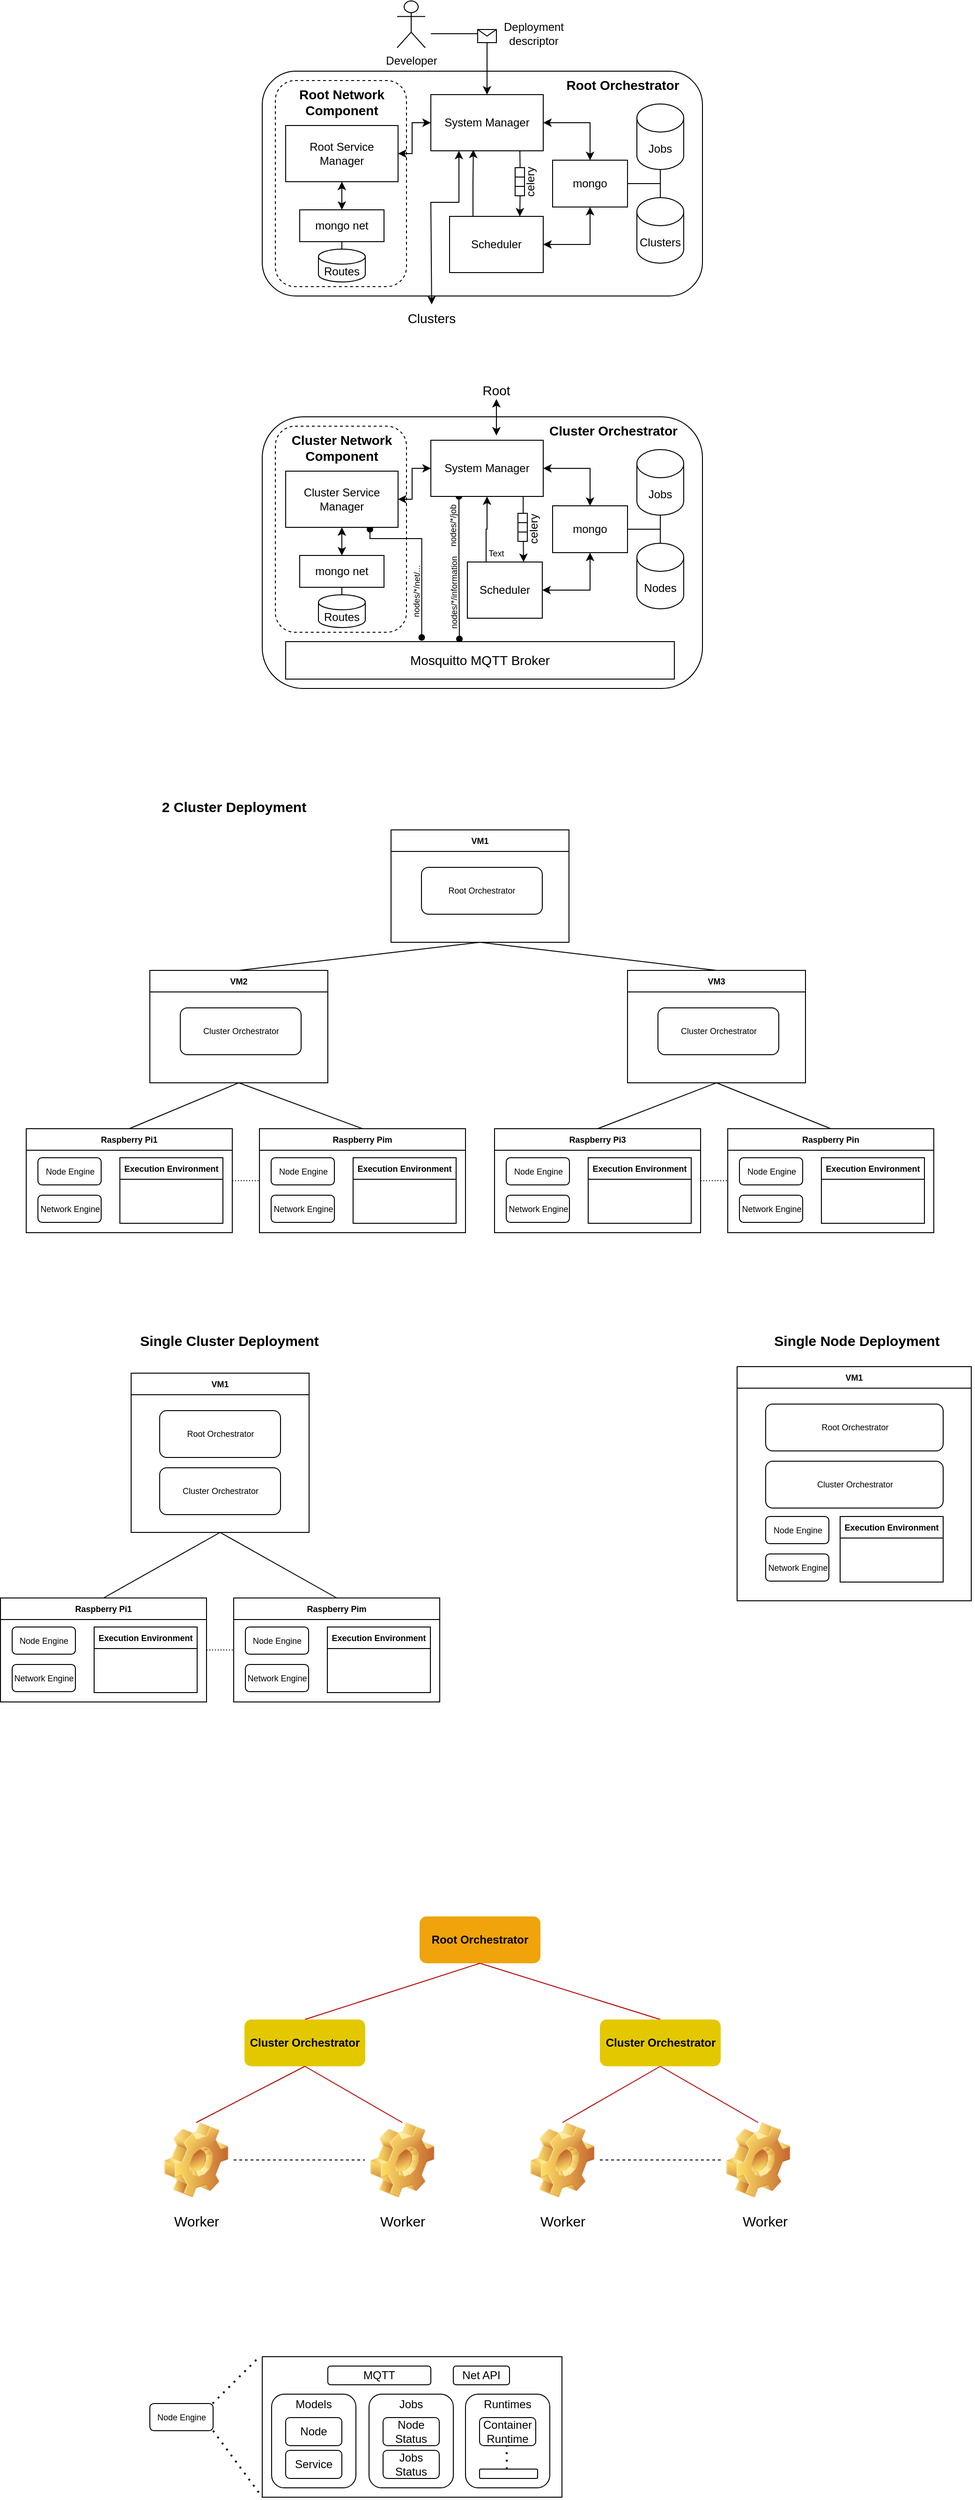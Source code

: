 <mxfile version="16.4.0" type="device"><diagram id="ZdwTuiK6LGV12zfFTO1-" name="Page-1"><mxGraphModel dx="1650" dy="1706" grid="1" gridSize="10" guides="1" tooltips="1" connect="1" arrows="1" fold="1" page="1" pageScale="1" pageWidth="827" pageHeight="1169" math="0" shadow="0"><root><mxCell id="0"/><mxCell id="1" parent="0"/><mxCell id="b5Y4_zGtjNbEffgwSiQB-1" value="" style="rounded=1;whiteSpace=wrap;html=1;" parent="1" vertex="1"><mxGeometry x="160" y="40" width="470" height="240" as="geometry"/></mxCell><mxCell id="b5Y4_zGtjNbEffgwSiQB-14" style="edgeStyle=orthogonalEdgeStyle;rounded=0;orthogonalLoop=1;jettySize=auto;html=1;entryX=0.75;entryY=0;entryDx=0;entryDy=0;endArrow=classic;endFill=1;" parent="1" target="b5Y4_zGtjNbEffgwSiQB-4" edge="1"><mxGeometry relative="1" as="geometry"><mxPoint x="435" y="120" as="sourcePoint"/></mxGeometry></mxCell><mxCell id="b5Y4_zGtjNbEffgwSiQB-27" style="edgeStyle=orthogonalEdgeStyle;rounded=0;orthogonalLoop=1;jettySize=auto;html=1;exitX=1;exitY=0.5;exitDx=0;exitDy=0;entryX=0.5;entryY=0;entryDx=0;entryDy=0;startArrow=classic;startFill=1;endArrow=classic;endFill=1;" parent="1" source="b5Y4_zGtjNbEffgwSiQB-2" target="b5Y4_zGtjNbEffgwSiQB-9" edge="1"><mxGeometry relative="1" as="geometry"/></mxCell><mxCell id="b5Y4_zGtjNbEffgwSiQB-2" value="System Manager" style="rounded=0;whiteSpace=wrap;html=1;" parent="1" vertex="1"><mxGeometry x="340" y="65" width="120" height="60" as="geometry"/></mxCell><mxCell id="b5Y4_zGtjNbEffgwSiQB-26" style="edgeStyle=orthogonalEdgeStyle;rounded=0;orthogonalLoop=1;jettySize=auto;html=1;exitX=1;exitY=0.5;exitDx=0;exitDy=0;endArrow=classic;endFill=1;startArrow=classic;startFill=1;" parent="1" source="b5Y4_zGtjNbEffgwSiQB-4" target="b5Y4_zGtjNbEffgwSiQB-9" edge="1"><mxGeometry relative="1" as="geometry"/></mxCell><mxCell id="b5Y4_zGtjNbEffgwSiQB-71" style="edgeStyle=orthogonalEdgeStyle;rounded=0;orthogonalLoop=1;jettySize=auto;html=1;exitX=0.25;exitY=0;exitDx=0;exitDy=0;entryX=0.378;entryY=0.981;entryDx=0;entryDy=0;entryPerimeter=0;fontSize=14;startArrow=none;startFill=0;endArrow=classic;endFill=1;" parent="1" source="b5Y4_zGtjNbEffgwSiQB-4" target="b5Y4_zGtjNbEffgwSiQB-2" edge="1"><mxGeometry relative="1" as="geometry"/></mxCell><mxCell id="b5Y4_zGtjNbEffgwSiQB-4" value="Scheduler" style="rounded=0;whiteSpace=wrap;html=1;" parent="1" vertex="1"><mxGeometry x="360" y="195" width="100" height="60" as="geometry"/></mxCell><mxCell id="b5Y4_zGtjNbEffgwSiQB-5" value="Jobs" style="shape=cylinder3;whiteSpace=wrap;html=1;boundedLbl=1;backgroundOutline=1;size=15;" parent="1" vertex="1"><mxGeometry x="560" y="75" width="50" height="70" as="geometry"/></mxCell><mxCell id="b5Y4_zGtjNbEffgwSiQB-7" value="" style="rounded=1;whiteSpace=wrap;html=1;dashed=1;" parent="1" vertex="1"><mxGeometry x="174" y="50" width="140" height="220" as="geometry"/></mxCell><mxCell id="b5Y4_zGtjNbEffgwSiQB-33" style="edgeStyle=orthogonalEdgeStyle;rounded=0;orthogonalLoop=1;jettySize=auto;html=1;exitX=0.5;exitY=1;exitDx=0;exitDy=0;entryX=0.5;entryY=0;entryDx=0;entryDy=0;startArrow=classic;startFill=1;endArrow=classic;endFill=1;" parent="1" source="b5Y4_zGtjNbEffgwSiQB-3" target="b5Y4_zGtjNbEffgwSiQB-31" edge="1"><mxGeometry relative="1" as="geometry"/></mxCell><mxCell id="b5Y4_zGtjNbEffgwSiQB-3" value="Root Service Manager" style="rounded=0;whiteSpace=wrap;html=1;" parent="1" vertex="1"><mxGeometry x="185" y="98" width="120" height="60" as="geometry"/></mxCell><mxCell id="b5Y4_zGtjNbEffgwSiQB-6" value="Routes" style="shape=cylinder3;whiteSpace=wrap;html=1;boundedLbl=1;backgroundOutline=1;size=8.0;" parent="1" vertex="1"><mxGeometry x="220" y="230" width="50" height="35" as="geometry"/></mxCell><mxCell id="b5Y4_zGtjNbEffgwSiQB-8" value="Clusters" style="shape=cylinder3;whiteSpace=wrap;html=1;boundedLbl=1;backgroundOutline=1;size=15;" parent="1" vertex="1"><mxGeometry x="560" y="175" width="50" height="70" as="geometry"/></mxCell><mxCell id="b5Y4_zGtjNbEffgwSiQB-11" style="edgeStyle=orthogonalEdgeStyle;rounded=0;orthogonalLoop=1;jettySize=auto;html=1;exitX=1;exitY=0.5;exitDx=0;exitDy=0;entryX=0.5;entryY=1;entryDx=0;entryDy=0;entryPerimeter=0;endArrow=none;endFill=0;" parent="1" source="b5Y4_zGtjNbEffgwSiQB-9" target="b5Y4_zGtjNbEffgwSiQB-5" edge="1"><mxGeometry relative="1" as="geometry"/></mxCell><mxCell id="b5Y4_zGtjNbEffgwSiQB-12" style="edgeStyle=orthogonalEdgeStyle;rounded=0;orthogonalLoop=1;jettySize=auto;html=1;exitX=1;exitY=0.5;exitDx=0;exitDy=0;entryX=0.5;entryY=0;entryDx=0;entryDy=0;entryPerimeter=0;endArrow=none;endFill=0;" parent="1" source="b5Y4_zGtjNbEffgwSiQB-9" target="b5Y4_zGtjNbEffgwSiQB-8" edge="1"><mxGeometry relative="1" as="geometry"/></mxCell><mxCell id="b5Y4_zGtjNbEffgwSiQB-9" value="mongo" style="rounded=0;whiteSpace=wrap;html=1;" parent="1" vertex="1"><mxGeometry x="470" y="135" width="80" height="50" as="geometry"/></mxCell><mxCell id="b5Y4_zGtjNbEffgwSiQB-24" value="" style="group" parent="1" vertex="1" connectable="0"><mxGeometry x="430" y="143" width="10" height="30" as="geometry"/></mxCell><mxCell id="b5Y4_zGtjNbEffgwSiQB-20" value="" style="rounded=0;whiteSpace=wrap;html=1;" parent="b5Y4_zGtjNbEffgwSiQB-24" vertex="1"><mxGeometry width="10" height="10" as="geometry"/></mxCell><mxCell id="b5Y4_zGtjNbEffgwSiQB-21" value="" style="rounded=0;whiteSpace=wrap;html=1;" parent="b5Y4_zGtjNbEffgwSiQB-24" vertex="1"><mxGeometry y="10" width="10" height="10" as="geometry"/></mxCell><mxCell id="b5Y4_zGtjNbEffgwSiQB-22" value="" style="rounded=0;whiteSpace=wrap;html=1;" parent="b5Y4_zGtjNbEffgwSiQB-24" vertex="1"><mxGeometry y="20" width="10" height="10" as="geometry"/></mxCell><mxCell id="b5Y4_zGtjNbEffgwSiQB-25" value="celery" style="text;html=1;strokeColor=none;fillColor=none;align=center;verticalAlign=middle;whiteSpace=wrap;rounded=0;rotation=-90;" parent="1" vertex="1"><mxGeometry x="409" y="148" width="75" height="20" as="geometry"/></mxCell><mxCell id="b5Y4_zGtjNbEffgwSiQB-29" style="edgeStyle=orthogonalEdgeStyle;rounded=0;orthogonalLoop=1;jettySize=auto;html=1;exitX=0;exitY=0.5;exitDx=0;exitDy=0;entryX=1;entryY=0.5;entryDx=0;entryDy=0;startArrow=classic;startFill=1;endArrow=classic;endFill=1;" parent="1" source="b5Y4_zGtjNbEffgwSiQB-2" target="b5Y4_zGtjNbEffgwSiQB-3" edge="1"><mxGeometry relative="1" as="geometry"><Array as="points"><mxPoint x="320" y="95"/><mxPoint x="320" y="128"/></Array></mxGeometry></mxCell><mxCell id="b5Y4_zGtjNbEffgwSiQB-34" style="edgeStyle=orthogonalEdgeStyle;rounded=0;orthogonalLoop=1;jettySize=auto;html=1;exitX=0.5;exitY=1;exitDx=0;exitDy=0;entryX=0.5;entryY=0;entryDx=0;entryDy=0;entryPerimeter=0;startArrow=none;startFill=0;endArrow=none;endFill=0;" parent="1" source="b5Y4_zGtjNbEffgwSiQB-31" target="b5Y4_zGtjNbEffgwSiQB-6" edge="1"><mxGeometry relative="1" as="geometry"/></mxCell><mxCell id="b5Y4_zGtjNbEffgwSiQB-31" value="mongo net" style="rounded=0;whiteSpace=wrap;html=1;" parent="1" vertex="1"><mxGeometry x="200" y="188" width="90" height="34" as="geometry"/></mxCell><mxCell id="b5Y4_zGtjNbEffgwSiQB-35" value="Developer" style="shape=umlActor;verticalLabelPosition=bottom;verticalAlign=top;html=1;outlineConnect=0;" parent="1" vertex="1"><mxGeometry x="304" y="-35" width="30" height="50" as="geometry"/></mxCell><mxCell id="b5Y4_zGtjNbEffgwSiQB-36" value="" style="endArrow=classic;html=1;rounded=0;entryX=0.5;entryY=0;entryDx=0;entryDy=0;" parent="1" target="b5Y4_zGtjNbEffgwSiQB-2" edge="1"><mxGeometry relative="1" as="geometry"><mxPoint x="340" as="sourcePoint"/><mxPoint x="430" y="-40" as="targetPoint"/><Array as="points"><mxPoint x="400"/></Array></mxGeometry></mxCell><mxCell id="b5Y4_zGtjNbEffgwSiQB-37" value="" style="shape=message;html=1;outlineConnect=0;" parent="b5Y4_zGtjNbEffgwSiQB-36" vertex="1"><mxGeometry width="20" height="14" relative="1" as="geometry"><mxPoint x="-10" y="-7" as="offset"/></mxGeometry></mxCell><mxCell id="b5Y4_zGtjNbEffgwSiQB-38" value="Deployment descriptor" style="text;html=1;strokeColor=none;fillColor=none;align=center;verticalAlign=middle;whiteSpace=wrap;rounded=0;" parent="1" vertex="1"><mxGeometry x="420" y="-15" width="60" height="30" as="geometry"/></mxCell><mxCell id="b5Y4_zGtjNbEffgwSiQB-39" value="&lt;b&gt;&lt;font style=&quot;font-size: 14px&quot;&gt;Root Orchestrator&lt;/font&gt;&lt;/b&gt;" style="text;html=1;strokeColor=none;fillColor=none;align=center;verticalAlign=middle;whiteSpace=wrap;rounded=0;dashed=1;" parent="1" vertex="1"><mxGeometry x="480" y="40" width="130" height="30" as="geometry"/></mxCell><mxCell id="b5Y4_zGtjNbEffgwSiQB-40" value="&lt;b&gt;&lt;font style=&quot;font-size: 14px&quot;&gt;Root Network Component&lt;/font&gt;&lt;/b&gt;" style="text;html=1;strokeColor=none;fillColor=none;align=center;verticalAlign=middle;whiteSpace=wrap;rounded=0;dashed=1;" parent="1" vertex="1"><mxGeometry x="185" y="58" width="120" height="30" as="geometry"/></mxCell><mxCell id="b5Y4_zGtjNbEffgwSiQB-42" value="" style="rounded=1;whiteSpace=wrap;html=1;" parent="1" vertex="1"><mxGeometry x="160" y="409" width="470" height="290" as="geometry"/></mxCell><mxCell id="b5Y4_zGtjNbEffgwSiQB-43" style="edgeStyle=orthogonalEdgeStyle;rounded=0;orthogonalLoop=1;jettySize=auto;html=1;exitX=0.822;exitY=0.994;exitDx=0;exitDy=0;entryX=0.75;entryY=0;entryDx=0;entryDy=0;endArrow=classic;endFill=1;exitPerimeter=0;" parent="1" source="b5Y4_zGtjNbEffgwSiQB-45" target="b5Y4_zGtjNbEffgwSiQB-48" edge="1"><mxGeometry relative="1" as="geometry"/></mxCell><mxCell id="b5Y4_zGtjNbEffgwSiQB-44" style="edgeStyle=orthogonalEdgeStyle;rounded=0;orthogonalLoop=1;jettySize=auto;html=1;exitX=1;exitY=0.5;exitDx=0;exitDy=0;entryX=0.5;entryY=0;entryDx=0;entryDy=0;startArrow=classic;startFill=1;endArrow=classic;endFill=1;" parent="1" source="b5Y4_zGtjNbEffgwSiQB-45" target="b5Y4_zGtjNbEffgwSiQB-57" edge="1"><mxGeometry relative="1" as="geometry"/></mxCell><mxCell id="b5Y4_zGtjNbEffgwSiQB-70" style="edgeStyle=orthogonalEdgeStyle;rounded=0;orthogonalLoop=1;jettySize=auto;html=1;exitX=0.25;exitY=1;exitDx=0;exitDy=0;entryX=0.447;entryY=-0.071;entryDx=0;entryDy=0;entryPerimeter=0;fontSize=14;startArrow=oval;startFill=1;endArrow=oval;endFill=1;" parent="1" source="b5Y4_zGtjNbEffgwSiQB-45" target="b5Y4_zGtjNbEffgwSiQB-68" edge="1"><mxGeometry relative="1" as="geometry"/></mxCell><mxCell id="b5Y4_zGtjNbEffgwSiQB-45" value="System Manager" style="rounded=0;whiteSpace=wrap;html=1;" parent="1" vertex="1"><mxGeometry x="340" y="434" width="120" height="60" as="geometry"/></mxCell><mxCell id="b5Y4_zGtjNbEffgwSiQB-46" style="edgeStyle=orthogonalEdgeStyle;rounded=0;orthogonalLoop=1;jettySize=auto;html=1;exitX=0.25;exitY=0;exitDx=0;exitDy=0;entryX=0.5;entryY=1;entryDx=0;entryDy=0;endArrow=classic;endFill=1;" parent="1" source="b5Y4_zGtjNbEffgwSiQB-48" target="b5Y4_zGtjNbEffgwSiQB-45" edge="1"><mxGeometry relative="1" as="geometry"/></mxCell><mxCell id="b5Y4_zGtjNbEffgwSiQB-47" style="edgeStyle=orthogonalEdgeStyle;rounded=0;orthogonalLoop=1;jettySize=auto;html=1;exitX=1;exitY=0.5;exitDx=0;exitDy=0;endArrow=classic;endFill=1;startArrow=classic;startFill=1;" parent="1" source="b5Y4_zGtjNbEffgwSiQB-48" target="b5Y4_zGtjNbEffgwSiQB-57" edge="1"><mxGeometry relative="1" as="geometry"/></mxCell><mxCell id="b5Y4_zGtjNbEffgwSiQB-48" value="Scheduler" style="rounded=0;whiteSpace=wrap;html=1;" parent="1" vertex="1"><mxGeometry x="379" y="564" width="80" height="60" as="geometry"/></mxCell><mxCell id="b5Y4_zGtjNbEffgwSiQB-49" value="Jobs" style="shape=cylinder3;whiteSpace=wrap;html=1;boundedLbl=1;backgroundOutline=1;size=15;" parent="1" vertex="1"><mxGeometry x="560" y="444" width="50" height="70" as="geometry"/></mxCell><mxCell id="b5Y4_zGtjNbEffgwSiQB-50" value="" style="rounded=1;whiteSpace=wrap;html=1;dashed=1;" parent="1" vertex="1"><mxGeometry x="174" y="419" width="140" height="220" as="geometry"/></mxCell><mxCell id="b5Y4_zGtjNbEffgwSiQB-51" style="edgeStyle=orthogonalEdgeStyle;rounded=0;orthogonalLoop=1;jettySize=auto;html=1;exitX=0.5;exitY=1;exitDx=0;exitDy=0;entryX=0.5;entryY=0;entryDx=0;entryDy=0;startArrow=classic;startFill=1;endArrow=classic;endFill=1;" parent="1" source="b5Y4_zGtjNbEffgwSiQB-52" target="b5Y4_zGtjNbEffgwSiQB-65" edge="1"><mxGeometry relative="1" as="geometry"/></mxCell><mxCell id="b5Y4_zGtjNbEffgwSiQB-69" style="edgeStyle=orthogonalEdgeStyle;rounded=0;orthogonalLoop=1;jettySize=auto;html=1;fontSize=14;startArrow=oval;startFill=1;endArrow=oval;endFill=1;entryX=0.35;entryY=-0.113;entryDx=0;entryDy=0;entryPerimeter=0;" parent="1" target="b5Y4_zGtjNbEffgwSiQB-68" edge="1"><mxGeometry relative="1" as="geometry"><mxPoint x="275" y="529" as="sourcePoint"/><mxPoint x="330" y="639" as="targetPoint"/><Array as="points"><mxPoint x="275" y="539"/><mxPoint x="330" y="539"/></Array></mxGeometry></mxCell><mxCell id="b5Y4_zGtjNbEffgwSiQB-52" value="Cluster Service Manager" style="rounded=0;whiteSpace=wrap;html=1;" parent="1" vertex="1"><mxGeometry x="185" y="467" width="120" height="60" as="geometry"/></mxCell><mxCell id="b5Y4_zGtjNbEffgwSiQB-53" value="Routes" style="shape=cylinder3;whiteSpace=wrap;html=1;boundedLbl=1;backgroundOutline=1;size=8.0;" parent="1" vertex="1"><mxGeometry x="220" y="599" width="50" height="35" as="geometry"/></mxCell><mxCell id="b5Y4_zGtjNbEffgwSiQB-54" value="Nodes" style="shape=cylinder3;whiteSpace=wrap;html=1;boundedLbl=1;backgroundOutline=1;size=15;" parent="1" vertex="1"><mxGeometry x="560" y="544" width="50" height="70" as="geometry"/></mxCell><mxCell id="b5Y4_zGtjNbEffgwSiQB-55" style="edgeStyle=orthogonalEdgeStyle;rounded=0;orthogonalLoop=1;jettySize=auto;html=1;exitX=1;exitY=0.5;exitDx=0;exitDy=0;entryX=0.5;entryY=1;entryDx=0;entryDy=0;entryPerimeter=0;endArrow=none;endFill=0;" parent="1" source="b5Y4_zGtjNbEffgwSiQB-57" target="b5Y4_zGtjNbEffgwSiQB-49" edge="1"><mxGeometry relative="1" as="geometry"/></mxCell><mxCell id="b5Y4_zGtjNbEffgwSiQB-56" style="edgeStyle=orthogonalEdgeStyle;rounded=0;orthogonalLoop=1;jettySize=auto;html=1;exitX=1;exitY=0.5;exitDx=0;exitDy=0;entryX=0.5;entryY=0;entryDx=0;entryDy=0;entryPerimeter=0;endArrow=none;endFill=0;" parent="1" source="b5Y4_zGtjNbEffgwSiQB-57" target="b5Y4_zGtjNbEffgwSiQB-54" edge="1"><mxGeometry relative="1" as="geometry"/></mxCell><mxCell id="b5Y4_zGtjNbEffgwSiQB-57" value="mongo" style="rounded=0;whiteSpace=wrap;html=1;" parent="1" vertex="1"><mxGeometry x="470" y="504" width="80" height="50" as="geometry"/></mxCell><mxCell id="b5Y4_zGtjNbEffgwSiQB-58" value="" style="group" parent="1" vertex="1" connectable="0"><mxGeometry x="433" y="512" width="10" height="30" as="geometry"/></mxCell><mxCell id="b5Y4_zGtjNbEffgwSiQB-59" value="" style="rounded=0;whiteSpace=wrap;html=1;" parent="b5Y4_zGtjNbEffgwSiQB-58" vertex="1"><mxGeometry width="10" height="10" as="geometry"/></mxCell><mxCell id="b5Y4_zGtjNbEffgwSiQB-60" value="" style="rounded=0;whiteSpace=wrap;html=1;" parent="b5Y4_zGtjNbEffgwSiQB-58" vertex="1"><mxGeometry y="10" width="10" height="10" as="geometry"/></mxCell><mxCell id="b5Y4_zGtjNbEffgwSiQB-61" value="" style="rounded=0;whiteSpace=wrap;html=1;" parent="b5Y4_zGtjNbEffgwSiQB-58" vertex="1"><mxGeometry y="20" width="10" height="10" as="geometry"/></mxCell><mxCell id="b5Y4_zGtjNbEffgwSiQB-62" value="celery" style="text;html=1;strokeColor=none;fillColor=none;align=center;verticalAlign=middle;whiteSpace=wrap;rounded=0;rotation=-90;" parent="1" vertex="1"><mxGeometry x="412.5" y="519" width="75" height="20" as="geometry"/></mxCell><mxCell id="b5Y4_zGtjNbEffgwSiQB-63" style="edgeStyle=orthogonalEdgeStyle;rounded=0;orthogonalLoop=1;jettySize=auto;html=1;exitX=0;exitY=0.5;exitDx=0;exitDy=0;entryX=1;entryY=0.5;entryDx=0;entryDy=0;startArrow=classic;startFill=1;endArrow=classic;endFill=1;" parent="1" source="b5Y4_zGtjNbEffgwSiQB-45" target="b5Y4_zGtjNbEffgwSiQB-52" edge="1"><mxGeometry relative="1" as="geometry"><Array as="points"><mxPoint x="320" y="464"/><mxPoint x="320" y="497"/></Array></mxGeometry></mxCell><mxCell id="b5Y4_zGtjNbEffgwSiQB-64" style="edgeStyle=orthogonalEdgeStyle;rounded=0;orthogonalLoop=1;jettySize=auto;html=1;exitX=0.5;exitY=1;exitDx=0;exitDy=0;entryX=0.5;entryY=0;entryDx=0;entryDy=0;entryPerimeter=0;startArrow=none;startFill=0;endArrow=none;endFill=0;" parent="1" source="b5Y4_zGtjNbEffgwSiQB-65" target="b5Y4_zGtjNbEffgwSiQB-53" edge="1"><mxGeometry relative="1" as="geometry"/></mxCell><mxCell id="b5Y4_zGtjNbEffgwSiQB-65" value="mongo net" style="rounded=0;whiteSpace=wrap;html=1;" parent="1" vertex="1"><mxGeometry x="200" y="557" width="90" height="34" as="geometry"/></mxCell><mxCell id="b5Y4_zGtjNbEffgwSiQB-66" value="&lt;b&gt;&lt;font style=&quot;font-size: 14px&quot;&gt;Cluster Orchestrator&lt;/font&gt;&lt;/b&gt;" style="text;html=1;strokeColor=none;fillColor=none;align=center;verticalAlign=middle;whiteSpace=wrap;rounded=0;dashed=1;" parent="1" vertex="1"><mxGeometry x="460" y="409" width="150" height="30" as="geometry"/></mxCell><mxCell id="b5Y4_zGtjNbEffgwSiQB-67" value="&lt;b&gt;&lt;font style=&quot;font-size: 14px&quot;&gt;Cluster Network Component&lt;/font&gt;&lt;/b&gt;" style="text;html=1;strokeColor=none;fillColor=none;align=center;verticalAlign=middle;whiteSpace=wrap;rounded=0;dashed=1;" parent="1" vertex="1"><mxGeometry x="185" y="427" width="120" height="30" as="geometry"/></mxCell><mxCell id="b5Y4_zGtjNbEffgwSiQB-68" value="Mosquitto MQTT Broker" style="rounded=0;whiteSpace=wrap;html=1;fontSize=14;" parent="1" vertex="1"><mxGeometry x="185" y="649" width="415" height="40" as="geometry"/></mxCell><mxCell id="b5Y4_zGtjNbEffgwSiQB-74" value="" style="endArrow=classic;startArrow=classic;html=1;rounded=0;fontSize=14;entryX=0.25;entryY=1;entryDx=0;entryDy=0;" parent="1" source="b5Y4_zGtjNbEffgwSiQB-75" target="b5Y4_zGtjNbEffgwSiQB-2" edge="1"><mxGeometry width="50" height="50" relative="1" as="geometry"><mxPoint x="340" y="290" as="sourcePoint"/><mxPoint x="390" y="260" as="targetPoint"/><Array as="points"><mxPoint x="340" y="180"/><mxPoint x="370" y="180"/></Array></mxGeometry></mxCell><mxCell id="b5Y4_zGtjNbEffgwSiQB-75" value="Clusters" style="text;html=1;strokeColor=none;fillColor=none;align=center;verticalAlign=middle;whiteSpace=wrap;rounded=0;fontSize=14;" parent="1" vertex="1"><mxGeometry x="311" y="289" width="60" height="30" as="geometry"/></mxCell><mxCell id="b5Y4_zGtjNbEffgwSiQB-76" value="" style="endArrow=classic;startArrow=classic;html=1;rounded=0;fontSize=14;" parent="1" edge="1"><mxGeometry width="50" height="50" relative="1" as="geometry"><mxPoint x="410" y="429" as="sourcePoint"/><mxPoint x="410" y="390" as="targetPoint"/></mxGeometry></mxCell><mxCell id="b5Y4_zGtjNbEffgwSiQB-77" value="Root" style="text;html=1;strokeColor=none;fillColor=none;align=center;verticalAlign=middle;whiteSpace=wrap;rounded=0;fontSize=14;" parent="1" vertex="1"><mxGeometry x="380" y="366" width="60" height="30" as="geometry"/></mxCell><mxCell id="b5Y4_zGtjNbEffgwSiQB-78" value="&lt;font style=&quot;font-size: 9px&quot;&gt;nodes/*/net/...&lt;/font&gt;" style="text;html=1;strokeColor=none;fillColor=none;align=center;verticalAlign=middle;whiteSpace=wrap;rounded=0;fontSize=14;rotation=-89;" parent="1" vertex="1"><mxGeometry x="293" y="580" width="60" height="30" as="geometry"/></mxCell><mxCell id="b5Y4_zGtjNbEffgwSiQB-79" value="Text" style="text;html=1;strokeColor=none;fillColor=none;align=center;verticalAlign=middle;whiteSpace=wrap;rounded=0;fontSize=9;" parent="1" vertex="1"><mxGeometry x="380" y="540" width="60" height="30" as="geometry"/></mxCell><mxCell id="b5Y4_zGtjNbEffgwSiQB-80" value="nodes/*/information&amp;nbsp;&amp;nbsp;" style="text;html=1;strokeColor=none;fillColor=none;align=center;verticalAlign=middle;whiteSpace=wrap;rounded=0;fontSize=9;rotation=-90;" parent="1" vertex="1"><mxGeometry x="335" y="579" width="60" height="30" as="geometry"/></mxCell><mxCell id="b5Y4_zGtjNbEffgwSiQB-81" value="nodes/*/job" style="text;html=1;strokeColor=none;fillColor=none;align=center;verticalAlign=middle;whiteSpace=wrap;rounded=0;fontSize=9;rotation=-90;" parent="1" vertex="1"><mxGeometry x="334" y="510" width="60" height="30" as="geometry"/></mxCell><mxCell id="b5Y4_zGtjNbEffgwSiQB-82" value="VM1" style="swimlane;fontSize=9;" parent="1" vertex="1"><mxGeometry x="297.5" y="850" width="190" height="120" as="geometry"/></mxCell><mxCell id="b5Y4_zGtjNbEffgwSiQB-83" value="Root Orchestrator" style="rounded=1;whiteSpace=wrap;html=1;fontSize=9;" parent="b5Y4_zGtjNbEffgwSiQB-82" vertex="1"><mxGeometry x="32.5" y="40" width="129" height="50" as="geometry"/></mxCell><mxCell id="b5Y4_zGtjNbEffgwSiQB-110" style="edgeStyle=none;rounded=0;orthogonalLoop=1;jettySize=auto;html=1;exitX=0.5;exitY=0;exitDx=0;exitDy=0;entryX=0.5;entryY=1;entryDx=0;entryDy=0;fontSize=9;startArrow=none;startFill=0;endArrow=none;endFill=0;" parent="1" source="b5Y4_zGtjNbEffgwSiQB-86" target="b5Y4_zGtjNbEffgwSiQB-82" edge="1"><mxGeometry relative="1" as="geometry"/></mxCell><mxCell id="b5Y4_zGtjNbEffgwSiQB-86" value="VM2" style="swimlane;fontSize=9;" parent="1" vertex="1"><mxGeometry x="40" y="1000" width="190" height="120" as="geometry"/></mxCell><mxCell id="b5Y4_zGtjNbEffgwSiQB-87" value="Cluster Orchestrator" style="rounded=1;whiteSpace=wrap;html=1;fontSize=9;" parent="b5Y4_zGtjNbEffgwSiQB-86" vertex="1"><mxGeometry x="32.5" y="40" width="129" height="50" as="geometry"/></mxCell><mxCell id="b5Y4_zGtjNbEffgwSiQB-111" style="edgeStyle=none;rounded=0;orthogonalLoop=1;jettySize=auto;html=1;exitX=0.5;exitY=0;exitDx=0;exitDy=0;entryX=0.5;entryY=1;entryDx=0;entryDy=0;fontSize=9;startArrow=none;startFill=0;endArrow=none;endFill=0;" parent="1" source="b5Y4_zGtjNbEffgwSiQB-88" target="b5Y4_zGtjNbEffgwSiQB-82" edge="1"><mxGeometry relative="1" as="geometry"/></mxCell><mxCell id="b5Y4_zGtjNbEffgwSiQB-88" value="VM3" style="swimlane;fontSize=9;" parent="1" vertex="1"><mxGeometry x="550" y="1000" width="190" height="120" as="geometry"/></mxCell><mxCell id="b5Y4_zGtjNbEffgwSiQB-89" value="Cluster Orchestrator" style="rounded=1;whiteSpace=wrap;html=1;fontSize=9;" parent="b5Y4_zGtjNbEffgwSiQB-88" vertex="1"><mxGeometry x="32.5" y="40" width="129" height="50" as="geometry"/></mxCell><mxCell id="b5Y4_zGtjNbEffgwSiQB-106" style="rounded=0;orthogonalLoop=1;jettySize=auto;html=1;exitX=0.5;exitY=0;exitDx=0;exitDy=0;entryX=0.5;entryY=1;entryDx=0;entryDy=0;fontSize=9;startArrow=none;startFill=0;endArrow=none;endFill=0;" parent="1" source="b5Y4_zGtjNbEffgwSiQB-90" target="b5Y4_zGtjNbEffgwSiQB-86" edge="1"><mxGeometry relative="1" as="geometry"/></mxCell><mxCell id="b5Y4_zGtjNbEffgwSiQB-120" style="edgeStyle=none;rounded=0;orthogonalLoop=1;jettySize=auto;html=1;exitX=1;exitY=0.5;exitDx=0;exitDy=0;entryX=0;entryY=0.5;entryDx=0;entryDy=0;dashed=1;dashPattern=1 2;fontSize=15;startArrow=none;startFill=0;endArrow=none;endFill=0;" parent="1" source="b5Y4_zGtjNbEffgwSiQB-90" target="b5Y4_zGtjNbEffgwSiQB-94" edge="1"><mxGeometry relative="1" as="geometry"/></mxCell><mxCell id="b5Y4_zGtjNbEffgwSiQB-90" value="Raspberry Pi1" style="swimlane;fontSize=9;" parent="1" vertex="1"><mxGeometry x="-92" y="1169" width="220" height="111" as="geometry"/></mxCell><mxCell id="b5Y4_zGtjNbEffgwSiQB-91" value="Node Engine" style="rounded=1;whiteSpace=wrap;html=1;fontSize=9;" parent="b5Y4_zGtjNbEffgwSiQB-90" vertex="1"><mxGeometry x="12.5" y="31" width="67.5" height="29" as="geometry"/></mxCell><mxCell id="b5Y4_zGtjNbEffgwSiQB-92" value="Network Engine" style="rounded=1;whiteSpace=wrap;html=1;fontSize=9;" parent="b5Y4_zGtjNbEffgwSiQB-90" vertex="1"><mxGeometry x="12.5" y="71" width="67.5" height="29" as="geometry"/></mxCell><mxCell id="b5Y4_zGtjNbEffgwSiQB-93" value="Execution Environment" style="swimlane;fontSize=9;" parent="b5Y4_zGtjNbEffgwSiQB-90" vertex="1"><mxGeometry x="100" y="31" width="110" height="70" as="geometry"/></mxCell><mxCell id="b5Y4_zGtjNbEffgwSiQB-94" value="Raspberry Pim" style="swimlane;fontSize=9;" parent="1" vertex="1"><mxGeometry x="157" y="1169" width="220" height="111" as="geometry"/></mxCell><mxCell id="b5Y4_zGtjNbEffgwSiQB-95" value="Node Engine" style="rounded=1;whiteSpace=wrap;html=1;fontSize=9;" parent="b5Y4_zGtjNbEffgwSiQB-94" vertex="1"><mxGeometry x="12.5" y="31" width="67.5" height="29" as="geometry"/></mxCell><mxCell id="b5Y4_zGtjNbEffgwSiQB-96" value="Network Engine" style="rounded=1;whiteSpace=wrap;html=1;fontSize=9;" parent="b5Y4_zGtjNbEffgwSiQB-94" vertex="1"><mxGeometry x="12.5" y="71" width="67.5" height="29" as="geometry"/></mxCell><mxCell id="b5Y4_zGtjNbEffgwSiQB-97" value="Execution Environment" style="swimlane;fontSize=9;" parent="b5Y4_zGtjNbEffgwSiQB-94" vertex="1"><mxGeometry x="100" y="31" width="110" height="70" as="geometry"/></mxCell><mxCell id="b5Y4_zGtjNbEffgwSiQB-108" style="edgeStyle=none;rounded=0;orthogonalLoop=1;jettySize=auto;html=1;exitX=0.5;exitY=0;exitDx=0;exitDy=0;entryX=0.5;entryY=1;entryDx=0;entryDy=0;fontSize=9;startArrow=none;startFill=0;endArrow=none;endFill=0;" parent="1" source="b5Y4_zGtjNbEffgwSiQB-98" target="b5Y4_zGtjNbEffgwSiQB-88" edge="1"><mxGeometry relative="1" as="geometry"/></mxCell><mxCell id="b5Y4_zGtjNbEffgwSiQB-119" style="edgeStyle=none;rounded=0;orthogonalLoop=1;jettySize=auto;html=1;exitX=1;exitY=0.5;exitDx=0;exitDy=0;entryX=0;entryY=0.5;entryDx=0;entryDy=0;fontSize=15;startArrow=none;startFill=0;endArrow=none;endFill=0;dashed=1;dashPattern=1 2;" parent="1" source="b5Y4_zGtjNbEffgwSiQB-98" target="b5Y4_zGtjNbEffgwSiQB-102" edge="1"><mxGeometry relative="1" as="geometry"/></mxCell><mxCell id="b5Y4_zGtjNbEffgwSiQB-98" value="Raspberry Pi3" style="swimlane;fontSize=9;" parent="1" vertex="1"><mxGeometry x="408" y="1169" width="220" height="111" as="geometry"/></mxCell><mxCell id="b5Y4_zGtjNbEffgwSiQB-99" value="Node Engine" style="rounded=1;whiteSpace=wrap;html=1;fontSize=9;" parent="b5Y4_zGtjNbEffgwSiQB-98" vertex="1"><mxGeometry x="12.5" y="31" width="67.5" height="29" as="geometry"/></mxCell><mxCell id="b5Y4_zGtjNbEffgwSiQB-100" value="Network Engine" style="rounded=1;whiteSpace=wrap;html=1;fontSize=9;" parent="b5Y4_zGtjNbEffgwSiQB-98" vertex="1"><mxGeometry x="12.5" y="71" width="67.5" height="29" as="geometry"/></mxCell><mxCell id="b5Y4_zGtjNbEffgwSiQB-101" value="Execution Environment" style="swimlane;fontSize=9;" parent="b5Y4_zGtjNbEffgwSiQB-98" vertex="1"><mxGeometry x="100" y="31" width="110" height="70" as="geometry"/></mxCell><mxCell id="b5Y4_zGtjNbEffgwSiQB-102" value="Raspberry Pin" style="swimlane;fontSize=9;" parent="1" vertex="1"><mxGeometry x="657" y="1169" width="220" height="111" as="geometry"/></mxCell><mxCell id="b5Y4_zGtjNbEffgwSiQB-103" value="Node Engine" style="rounded=1;whiteSpace=wrap;html=1;fontSize=9;" parent="b5Y4_zGtjNbEffgwSiQB-102" vertex="1"><mxGeometry x="12.5" y="31" width="67.5" height="29" as="geometry"/></mxCell><mxCell id="b5Y4_zGtjNbEffgwSiQB-104" value="Network Engine" style="rounded=1;whiteSpace=wrap;html=1;fontSize=9;" parent="b5Y4_zGtjNbEffgwSiQB-102" vertex="1"><mxGeometry x="12.5" y="71" width="67.5" height="29" as="geometry"/></mxCell><mxCell id="b5Y4_zGtjNbEffgwSiQB-105" value="Execution Environment" style="swimlane;fontSize=9;" parent="b5Y4_zGtjNbEffgwSiQB-102" vertex="1"><mxGeometry x="100" y="31" width="110" height="70" as="geometry"/></mxCell><mxCell id="b5Y4_zGtjNbEffgwSiQB-107" style="edgeStyle=none;rounded=0;orthogonalLoop=1;jettySize=auto;html=1;exitX=0.5;exitY=1;exitDx=0;exitDy=0;entryX=0.5;entryY=0;entryDx=0;entryDy=0;fontSize=9;startArrow=none;startFill=0;endArrow=none;endFill=0;" parent="1" source="b5Y4_zGtjNbEffgwSiQB-86" target="b5Y4_zGtjNbEffgwSiQB-94" edge="1"><mxGeometry relative="1" as="geometry"/></mxCell><mxCell id="b5Y4_zGtjNbEffgwSiQB-109" style="edgeStyle=none;rounded=0;orthogonalLoop=1;jettySize=auto;html=1;exitX=0.5;exitY=1;exitDx=0;exitDy=0;entryX=0.5;entryY=0;entryDx=0;entryDy=0;fontSize=9;startArrow=none;startFill=0;endArrow=none;endFill=0;" parent="1" source="b5Y4_zGtjNbEffgwSiQB-88" target="b5Y4_zGtjNbEffgwSiQB-102" edge="1"><mxGeometry relative="1" as="geometry"/></mxCell><mxCell id="b5Y4_zGtjNbEffgwSiQB-112" value="&lt;b&gt;&lt;font style=&quot;font-size: 15px&quot;&gt;2 Cluster Deployment&lt;/font&gt;&lt;/b&gt;" style="text;html=1;strokeColor=none;fillColor=none;align=center;verticalAlign=middle;whiteSpace=wrap;rounded=0;fontSize=9;" parent="1" vertex="1"><mxGeometry x="40" y="810" width="180" height="30" as="geometry"/></mxCell><mxCell id="b5Y4_zGtjNbEffgwSiQB-113" value="&lt;b&gt;&lt;font style=&quot;font-size: 15px&quot;&gt;Single Cluster Deployment&lt;/font&gt;&lt;/b&gt;" style="text;html=1;strokeColor=none;fillColor=none;align=center;verticalAlign=middle;whiteSpace=wrap;rounded=0;fontSize=9;" parent="1" vertex="1"><mxGeometry y="1380" width="250" height="30" as="geometry"/></mxCell><mxCell id="b5Y4_zGtjNbEffgwSiQB-131" style="edgeStyle=none;rounded=0;orthogonalLoop=1;jettySize=auto;html=1;exitX=0.5;exitY=1;exitDx=0;exitDy=0;entryX=0.5;entryY=0;entryDx=0;entryDy=0;fontSize=15;startArrow=none;startFill=0;endArrow=none;endFill=0;" parent="1" source="b5Y4_zGtjNbEffgwSiQB-116" target="b5Y4_zGtjNbEffgwSiQB-126" edge="1"><mxGeometry relative="1" as="geometry"/></mxCell><mxCell id="b5Y4_zGtjNbEffgwSiQB-116" value="VM1" style="swimlane;fontSize=9;" parent="1" vertex="1"><mxGeometry x="20" y="1430" width="190" height="170" as="geometry"/></mxCell><mxCell id="b5Y4_zGtjNbEffgwSiQB-117" value="Cluster Orchestrator" style="rounded=1;whiteSpace=wrap;html=1;fontSize=9;" parent="b5Y4_zGtjNbEffgwSiQB-116" vertex="1"><mxGeometry x="30.5" y="101" width="129" height="50" as="geometry"/></mxCell><mxCell id="b5Y4_zGtjNbEffgwSiQB-118" value="Root Orchestrator" style="rounded=1;whiteSpace=wrap;html=1;fontSize=9;" parent="b5Y4_zGtjNbEffgwSiQB-116" vertex="1"><mxGeometry x="30.5" y="40" width="129" height="50" as="geometry"/></mxCell><mxCell id="b5Y4_zGtjNbEffgwSiQB-121" style="edgeStyle=none;rounded=0;orthogonalLoop=1;jettySize=auto;html=1;exitX=1;exitY=0.5;exitDx=0;exitDy=0;entryX=0;entryY=0.5;entryDx=0;entryDy=0;dashed=1;dashPattern=1 2;fontSize=15;startArrow=none;startFill=0;endArrow=none;endFill=0;" parent="1" source="b5Y4_zGtjNbEffgwSiQB-122" target="b5Y4_zGtjNbEffgwSiQB-126" edge="1"><mxGeometry relative="1" as="geometry"/></mxCell><mxCell id="b5Y4_zGtjNbEffgwSiQB-130" style="rounded=0;orthogonalLoop=1;jettySize=auto;html=1;exitX=0.5;exitY=0;exitDx=0;exitDy=0;entryX=0.5;entryY=1;entryDx=0;entryDy=0;fontSize=15;startArrow=none;startFill=0;endArrow=none;endFill=0;" parent="1" source="b5Y4_zGtjNbEffgwSiQB-122" target="b5Y4_zGtjNbEffgwSiQB-116" edge="1"><mxGeometry relative="1" as="geometry"/></mxCell><mxCell id="b5Y4_zGtjNbEffgwSiQB-122" value="Raspberry Pi1" style="swimlane;fontSize=9;" parent="1" vertex="1"><mxGeometry x="-119.5" y="1670" width="220" height="111" as="geometry"/></mxCell><mxCell id="b5Y4_zGtjNbEffgwSiQB-123" value="Node Engine" style="rounded=1;whiteSpace=wrap;html=1;fontSize=9;" parent="b5Y4_zGtjNbEffgwSiQB-122" vertex="1"><mxGeometry x="12.5" y="31" width="67.5" height="29" as="geometry"/></mxCell><mxCell id="b5Y4_zGtjNbEffgwSiQB-124" value="Network Engine" style="rounded=1;whiteSpace=wrap;html=1;fontSize=9;" parent="b5Y4_zGtjNbEffgwSiQB-122" vertex="1"><mxGeometry x="12.5" y="71" width="67.5" height="29" as="geometry"/></mxCell><mxCell id="b5Y4_zGtjNbEffgwSiQB-125" value="Execution Environment" style="swimlane;fontSize=9;" parent="b5Y4_zGtjNbEffgwSiQB-122" vertex="1"><mxGeometry x="100" y="31" width="110" height="70" as="geometry"/></mxCell><mxCell id="b5Y4_zGtjNbEffgwSiQB-126" value="Raspberry Pim" style="swimlane;fontSize=9;" parent="1" vertex="1"><mxGeometry x="129.5" y="1670" width="220" height="111" as="geometry"/></mxCell><mxCell id="b5Y4_zGtjNbEffgwSiQB-127" value="Node Engine" style="rounded=1;whiteSpace=wrap;html=1;fontSize=9;" parent="b5Y4_zGtjNbEffgwSiQB-126" vertex="1"><mxGeometry x="12.5" y="31" width="67.5" height="29" as="geometry"/></mxCell><mxCell id="b5Y4_zGtjNbEffgwSiQB-128" value="Network Engine" style="rounded=1;whiteSpace=wrap;html=1;fontSize=9;" parent="b5Y4_zGtjNbEffgwSiQB-126" vertex="1"><mxGeometry x="12.5" y="71" width="67.5" height="29" as="geometry"/></mxCell><mxCell id="b5Y4_zGtjNbEffgwSiQB-129" value="Execution Environment" style="swimlane;fontSize=9;" parent="b5Y4_zGtjNbEffgwSiQB-126" vertex="1"><mxGeometry x="100" y="31" width="110" height="70" as="geometry"/></mxCell><mxCell id="b5Y4_zGtjNbEffgwSiQB-132" value="&lt;b&gt;&lt;font style=&quot;font-size: 15px&quot;&gt;Single Node Deployment&lt;/font&gt;&lt;/b&gt;" style="text;html=1;strokeColor=none;fillColor=none;align=center;verticalAlign=middle;whiteSpace=wrap;rounded=0;fontSize=9;" parent="1" vertex="1"><mxGeometry x="670" y="1380" width="250" height="30" as="geometry"/></mxCell><mxCell id="b5Y4_zGtjNbEffgwSiQB-133" value="VM1" style="swimlane;fontSize=9;" parent="1" vertex="1"><mxGeometry x="667" y="1423" width="250" height="250" as="geometry"/></mxCell><mxCell id="b5Y4_zGtjNbEffgwSiQB-134" value="Cluster Orchestrator" style="rounded=1;whiteSpace=wrap;html=1;fontSize=9;" parent="b5Y4_zGtjNbEffgwSiQB-133" vertex="1"><mxGeometry x="30.5" y="101" width="189.5" height="50" as="geometry"/></mxCell><mxCell id="b5Y4_zGtjNbEffgwSiQB-135" value="Root Orchestrator" style="rounded=1;whiteSpace=wrap;html=1;fontSize=9;" parent="b5Y4_zGtjNbEffgwSiQB-133" vertex="1"><mxGeometry x="30.5" y="40" width="189.5" height="50" as="geometry"/></mxCell><mxCell id="b5Y4_zGtjNbEffgwSiQB-136" value="Node Engine" style="rounded=1;whiteSpace=wrap;html=1;fontSize=9;" parent="b5Y4_zGtjNbEffgwSiQB-133" vertex="1"><mxGeometry x="30.5" y="160" width="67.5" height="29" as="geometry"/></mxCell><mxCell id="b5Y4_zGtjNbEffgwSiQB-137" value="Network Engine" style="rounded=1;whiteSpace=wrap;html=1;fontSize=9;" parent="b5Y4_zGtjNbEffgwSiQB-133" vertex="1"><mxGeometry x="30.5" y="200" width="67.5" height="29" as="geometry"/></mxCell><mxCell id="b5Y4_zGtjNbEffgwSiQB-138" value="Execution Environment" style="swimlane;fontSize=9;" parent="b5Y4_zGtjNbEffgwSiQB-133" vertex="1"><mxGeometry x="110" y="160" width="110" height="70" as="geometry"/></mxCell><mxCell id="b5Y4_zGtjNbEffgwSiQB-158" style="edgeStyle=none;rounded=0;orthogonalLoop=1;jettySize=auto;html=1;exitX=0.5;exitY=1;exitDx=0;exitDy=0;entryX=0.5;entryY=0;entryDx=0;entryDy=0;fontSize=15;startArrow=none;startFill=0;endArrow=none;endFill=0;fillColor=#e51400;strokeColor=#B20000;" parent="1" source="b5Y4_zGtjNbEffgwSiQB-139" target="b5Y4_zGtjNbEffgwSiQB-141" edge="1"><mxGeometry relative="1" as="geometry"/></mxCell><mxCell id="b5Y4_zGtjNbEffgwSiQB-139" value="&lt;b&gt;&lt;font style=&quot;font-size: 12px&quot;&gt;Root Orchestrator&lt;/font&gt;&lt;/b&gt;" style="rounded=1;whiteSpace=wrap;html=1;fontSize=9;fillColor=#f0a30a;strokeColor=none;fontColor=#000000;" parent="1" vertex="1"><mxGeometry x="328" y="2010" width="129" height="50" as="geometry"/></mxCell><mxCell id="b5Y4_zGtjNbEffgwSiQB-155" style="edgeStyle=none;rounded=0;orthogonalLoop=1;jettySize=auto;html=1;exitX=0.5;exitY=1;exitDx=0;exitDy=0;entryX=0.5;entryY=0;entryDx=0;entryDy=0;fontSize=15;startArrow=none;startFill=0;endArrow=none;endFill=0;fillColor=#e51400;strokeColor=#B20000;" parent="1" source="b5Y4_zGtjNbEffgwSiQB-140" target="b5Y4_zGtjNbEffgwSiQB-144" edge="1"><mxGeometry relative="1" as="geometry"/></mxCell><mxCell id="b5Y4_zGtjNbEffgwSiQB-157" style="edgeStyle=none;rounded=0;orthogonalLoop=1;jettySize=auto;html=1;exitX=0.5;exitY=0;exitDx=0;exitDy=0;entryX=0.5;entryY=1;entryDx=0;entryDy=0;fontSize=15;startArrow=none;startFill=0;endArrow=none;endFill=0;fillColor=#e51400;strokeColor=#B20000;" parent="1" source="b5Y4_zGtjNbEffgwSiQB-140" target="b5Y4_zGtjNbEffgwSiQB-139" edge="1"><mxGeometry relative="1" as="geometry"/></mxCell><mxCell id="b5Y4_zGtjNbEffgwSiQB-140" value="&lt;b&gt;&lt;font style=&quot;font-size: 12px&quot;&gt;Cluster Orchestrator&lt;/font&gt;&lt;/b&gt;" style="rounded=1;whiteSpace=wrap;html=1;fontSize=9;fillColor=#e3c800;fontColor=#000000;strokeColor=none;" parent="1" vertex="1"><mxGeometry x="141" y="2120" width="129" height="50" as="geometry"/></mxCell><mxCell id="b5Y4_zGtjNbEffgwSiQB-154" style="edgeStyle=none;rounded=0;orthogonalLoop=1;jettySize=auto;html=1;exitX=0.5;exitY=1;exitDx=0;exitDy=0;entryX=0.5;entryY=0;entryDx=0;entryDy=0;fontSize=15;startArrow=none;startFill=0;endArrow=none;endFill=0;fillColor=#e51400;strokeColor=#B20000;" parent="1" source="b5Y4_zGtjNbEffgwSiQB-141" target="b5Y4_zGtjNbEffgwSiQB-146" edge="1"><mxGeometry relative="1" as="geometry"/></mxCell><mxCell id="b5Y4_zGtjNbEffgwSiQB-141" value="&lt;b&gt;&lt;font style=&quot;font-size: 12px&quot;&gt;Cluster Orchestrator&lt;/font&gt;&lt;/b&gt;" style="rounded=1;whiteSpace=wrap;html=1;fontSize=9;fillColor=#e3c800;fontColor=#000000;strokeColor=none;" parent="1" vertex="1"><mxGeometry x="520.5" y="2120" width="129" height="50" as="geometry"/></mxCell><mxCell id="b5Y4_zGtjNbEffgwSiQB-147" style="edgeStyle=none;rounded=0;orthogonalLoop=1;jettySize=auto;html=1;exitX=1;exitY=0.5;exitDx=0;exitDy=0;fontSize=15;startArrow=none;startFill=0;endArrow=none;endFill=0;dashed=1;" parent="1" source="b5Y4_zGtjNbEffgwSiQB-143" target="b5Y4_zGtjNbEffgwSiQB-144" edge="1"><mxGeometry relative="1" as="geometry"/></mxCell><mxCell id="b5Y4_zGtjNbEffgwSiQB-156" style="edgeStyle=none;rounded=0;orthogonalLoop=1;jettySize=auto;html=1;exitX=0.5;exitY=0;exitDx=0;exitDy=0;entryX=0.5;entryY=1;entryDx=0;entryDy=0;fontSize=15;startArrow=none;startFill=0;endArrow=none;endFill=0;fillColor=#e51400;strokeColor=#B20000;" parent="1" source="b5Y4_zGtjNbEffgwSiQB-143" target="b5Y4_zGtjNbEffgwSiQB-140" edge="1"><mxGeometry relative="1" as="geometry"/></mxCell><mxCell id="b5Y4_zGtjNbEffgwSiQB-143" value="" style="image;html=1;image=img/lib/clip_art/general/Gear_128x128.png;fontSize=15;" parent="1" vertex="1"><mxGeometry x="49.5" y="2230" width="80" height="80" as="geometry"/></mxCell><mxCell id="b5Y4_zGtjNbEffgwSiQB-144" value="" style="image;html=1;image=img/lib/clip_art/general/Gear_128x128.png;fontSize=15;" parent="1" vertex="1"><mxGeometry x="269.5" y="2230" width="80" height="80" as="geometry"/></mxCell><mxCell id="b5Y4_zGtjNbEffgwSiQB-152" style="edgeStyle=none;rounded=0;orthogonalLoop=1;jettySize=auto;html=1;exitX=1;exitY=0.5;exitDx=0;exitDy=0;entryX=0;entryY=0.5;entryDx=0;entryDy=0;dashed=1;fontSize=15;startArrow=none;startFill=0;endArrow=none;endFill=0;" parent="1" source="b5Y4_zGtjNbEffgwSiQB-145" target="b5Y4_zGtjNbEffgwSiQB-146" edge="1"><mxGeometry relative="1" as="geometry"/></mxCell><mxCell id="b5Y4_zGtjNbEffgwSiQB-153" style="edgeStyle=none;rounded=0;orthogonalLoop=1;jettySize=auto;html=1;exitX=0.5;exitY=0;exitDx=0;exitDy=0;entryX=0.5;entryY=1;entryDx=0;entryDy=0;fontSize=15;startArrow=none;startFill=0;endArrow=none;endFill=0;fillColor=#e51400;strokeColor=#B20000;" parent="1" source="b5Y4_zGtjNbEffgwSiQB-145" target="b5Y4_zGtjNbEffgwSiQB-141" edge="1"><mxGeometry relative="1" as="geometry"/></mxCell><mxCell id="b5Y4_zGtjNbEffgwSiQB-145" value="" style="image;html=1;image=img/lib/clip_art/general/Gear_128x128.png;fontSize=15;" parent="1" vertex="1"><mxGeometry x="440.5" y="2230" width="80" height="80" as="geometry"/></mxCell><mxCell id="b5Y4_zGtjNbEffgwSiQB-146" value="" style="image;html=1;image=img/lib/clip_art/general/Gear_128x128.png;fontSize=15;" parent="1" vertex="1"><mxGeometry x="649.5" y="2230" width="80" height="80" as="geometry"/></mxCell><mxCell id="b5Y4_zGtjNbEffgwSiQB-148" value="Worker" style="text;html=1;strokeColor=none;fillColor=none;align=center;verticalAlign=middle;whiteSpace=wrap;rounded=0;fontSize=15;" parent="1" vertex="1"><mxGeometry x="59.5" y="2320" width="60" height="30" as="geometry"/></mxCell><mxCell id="b5Y4_zGtjNbEffgwSiQB-149" value="Worker" style="text;html=1;strokeColor=none;fillColor=none;align=center;verticalAlign=middle;whiteSpace=wrap;rounded=0;fontSize=15;" parent="1" vertex="1"><mxGeometry x="280" y="2320" width="60" height="30" as="geometry"/></mxCell><mxCell id="b5Y4_zGtjNbEffgwSiQB-150" value="Worker" style="text;html=1;strokeColor=none;fillColor=none;align=center;verticalAlign=middle;whiteSpace=wrap;rounded=0;fontSize=15;" parent="1" vertex="1"><mxGeometry x="450.5" y="2320" width="60" height="30" as="geometry"/></mxCell><mxCell id="b5Y4_zGtjNbEffgwSiQB-151" value="Worker" style="text;html=1;strokeColor=none;fillColor=none;align=center;verticalAlign=middle;whiteSpace=wrap;rounded=0;fontSize=15;" parent="1" vertex="1"><mxGeometry x="667" y="2320" width="60" height="30" as="geometry"/></mxCell><mxCell id="o_eSBWRK0VfQsR33nONc-1" value="Node Engine" style="rounded=1;whiteSpace=wrap;html=1;fontSize=9;" vertex="1" parent="1"><mxGeometry x="40" y="2530" width="67.5" height="29" as="geometry"/></mxCell><mxCell id="o_eSBWRK0VfQsR33nONc-2" value="" style="endArrow=none;dashed=1;html=1;dashPattern=1 3;strokeWidth=2;rounded=0;" edge="1" parent="1"><mxGeometry width="50" height="50" relative="1" as="geometry"><mxPoint x="107" y="2530" as="sourcePoint"/><mxPoint x="157" y="2480" as="targetPoint"/></mxGeometry></mxCell><mxCell id="o_eSBWRK0VfQsR33nONc-3" value="" style="endArrow=none;dashed=1;html=1;dashPattern=1 3;strokeWidth=2;rounded=0;entryX=0;entryY=1;entryDx=0;entryDy=0;" edge="1" parent="1" target="o_eSBWRK0VfQsR33nONc-4"><mxGeometry width="50" height="50" relative="1" as="geometry"><mxPoint x="107.5" y="2559" as="sourcePoint"/><mxPoint x="160.5" y="2599" as="targetPoint"/></mxGeometry></mxCell><mxCell id="o_eSBWRK0VfQsR33nONc-4" value="" style="rounded=0;whiteSpace=wrap;html=1;" vertex="1" parent="1"><mxGeometry x="160" y="2480" width="320" height="150" as="geometry"/></mxCell><mxCell id="o_eSBWRK0VfQsR33nONc-5" value="MQTT" style="rounded=1;whiteSpace=wrap;html=1;" vertex="1" parent="1"><mxGeometry x="230" y="2490" width="110" height="20" as="geometry"/></mxCell><mxCell id="o_eSBWRK0VfQsR33nONc-8" value="" style="rounded=1;whiteSpace=wrap;html=1;" vertex="1" parent="1"><mxGeometry x="170" y="2520" width="90" height="100" as="geometry"/></mxCell><mxCell id="o_eSBWRK0VfQsR33nONc-9" value="Models" style="text;html=1;strokeColor=none;fillColor=none;align=center;verticalAlign=middle;whiteSpace=wrap;rounded=0;" vertex="1" parent="1"><mxGeometry x="185" y="2516" width="60" height="30" as="geometry"/></mxCell><mxCell id="o_eSBWRK0VfQsR33nONc-10" value="Node" style="rounded=1;whiteSpace=wrap;html=1;" vertex="1" parent="1"><mxGeometry x="185" y="2545" width="60" height="30" as="geometry"/></mxCell><mxCell id="o_eSBWRK0VfQsR33nONc-11" value="Service" style="rounded=1;whiteSpace=wrap;html=1;" vertex="1" parent="1"><mxGeometry x="185" y="2580" width="60" height="30" as="geometry"/></mxCell><mxCell id="o_eSBWRK0VfQsR33nONc-12" value="Net API" style="rounded=1;whiteSpace=wrap;html=1;" vertex="1" parent="1"><mxGeometry x="364" y="2490" width="60" height="20" as="geometry"/></mxCell><mxCell id="o_eSBWRK0VfQsR33nONc-14" value="" style="rounded=1;whiteSpace=wrap;html=1;" vertex="1" parent="1"><mxGeometry x="274" y="2520" width="90" height="100" as="geometry"/></mxCell><mxCell id="o_eSBWRK0VfQsR33nONc-15" value="Jobs" style="text;html=1;strokeColor=none;fillColor=none;align=center;verticalAlign=middle;whiteSpace=wrap;rounded=0;" vertex="1" parent="1"><mxGeometry x="289" y="2516" width="60" height="30" as="geometry"/></mxCell><mxCell id="o_eSBWRK0VfQsR33nONc-16" value="" style="rounded=1;whiteSpace=wrap;html=1;" vertex="1" parent="1"><mxGeometry x="377" y="2520" width="90" height="100" as="geometry"/></mxCell><mxCell id="o_eSBWRK0VfQsR33nONc-17" value="Runtimes" style="text;html=1;strokeColor=none;fillColor=none;align=center;verticalAlign=middle;whiteSpace=wrap;rounded=0;" vertex="1" parent="1"><mxGeometry x="392" y="2516" width="60" height="30" as="geometry"/></mxCell><mxCell id="o_eSBWRK0VfQsR33nONc-18" value="Node Status" style="rounded=1;whiteSpace=wrap;html=1;" vertex="1" parent="1"><mxGeometry x="289" y="2545" width="60" height="30" as="geometry"/></mxCell><mxCell id="o_eSBWRK0VfQsR33nONc-19" value="Jobs Status" style="rounded=1;whiteSpace=wrap;html=1;" vertex="1" parent="1"><mxGeometry x="289" y="2580" width="60" height="30" as="geometry"/></mxCell><mxCell id="o_eSBWRK0VfQsR33nONc-20" value="Container Runtime" style="rounded=1;whiteSpace=wrap;html=1;" vertex="1" parent="1"><mxGeometry x="392" y="2545" width="60" height="30" as="geometry"/></mxCell><mxCell id="o_eSBWRK0VfQsR33nONc-26" value="" style="endArrow=none;dashed=1;html=1;dashPattern=1 3;strokeWidth=2;rounded=0;" edge="1" parent="1"><mxGeometry width="50" height="50" relative="1" as="geometry"><mxPoint x="421" y="2600" as="sourcePoint"/><mxPoint x="421" y="2575" as="targetPoint"/></mxGeometry></mxCell><mxCell id="o_eSBWRK0VfQsR33nONc-27" value="" style="rounded=1;whiteSpace=wrap;html=1;" vertex="1" parent="1"><mxGeometry x="392" y="2600" width="62" height="10" as="geometry"/></mxCell></root></mxGraphModel></diagram></mxfile>